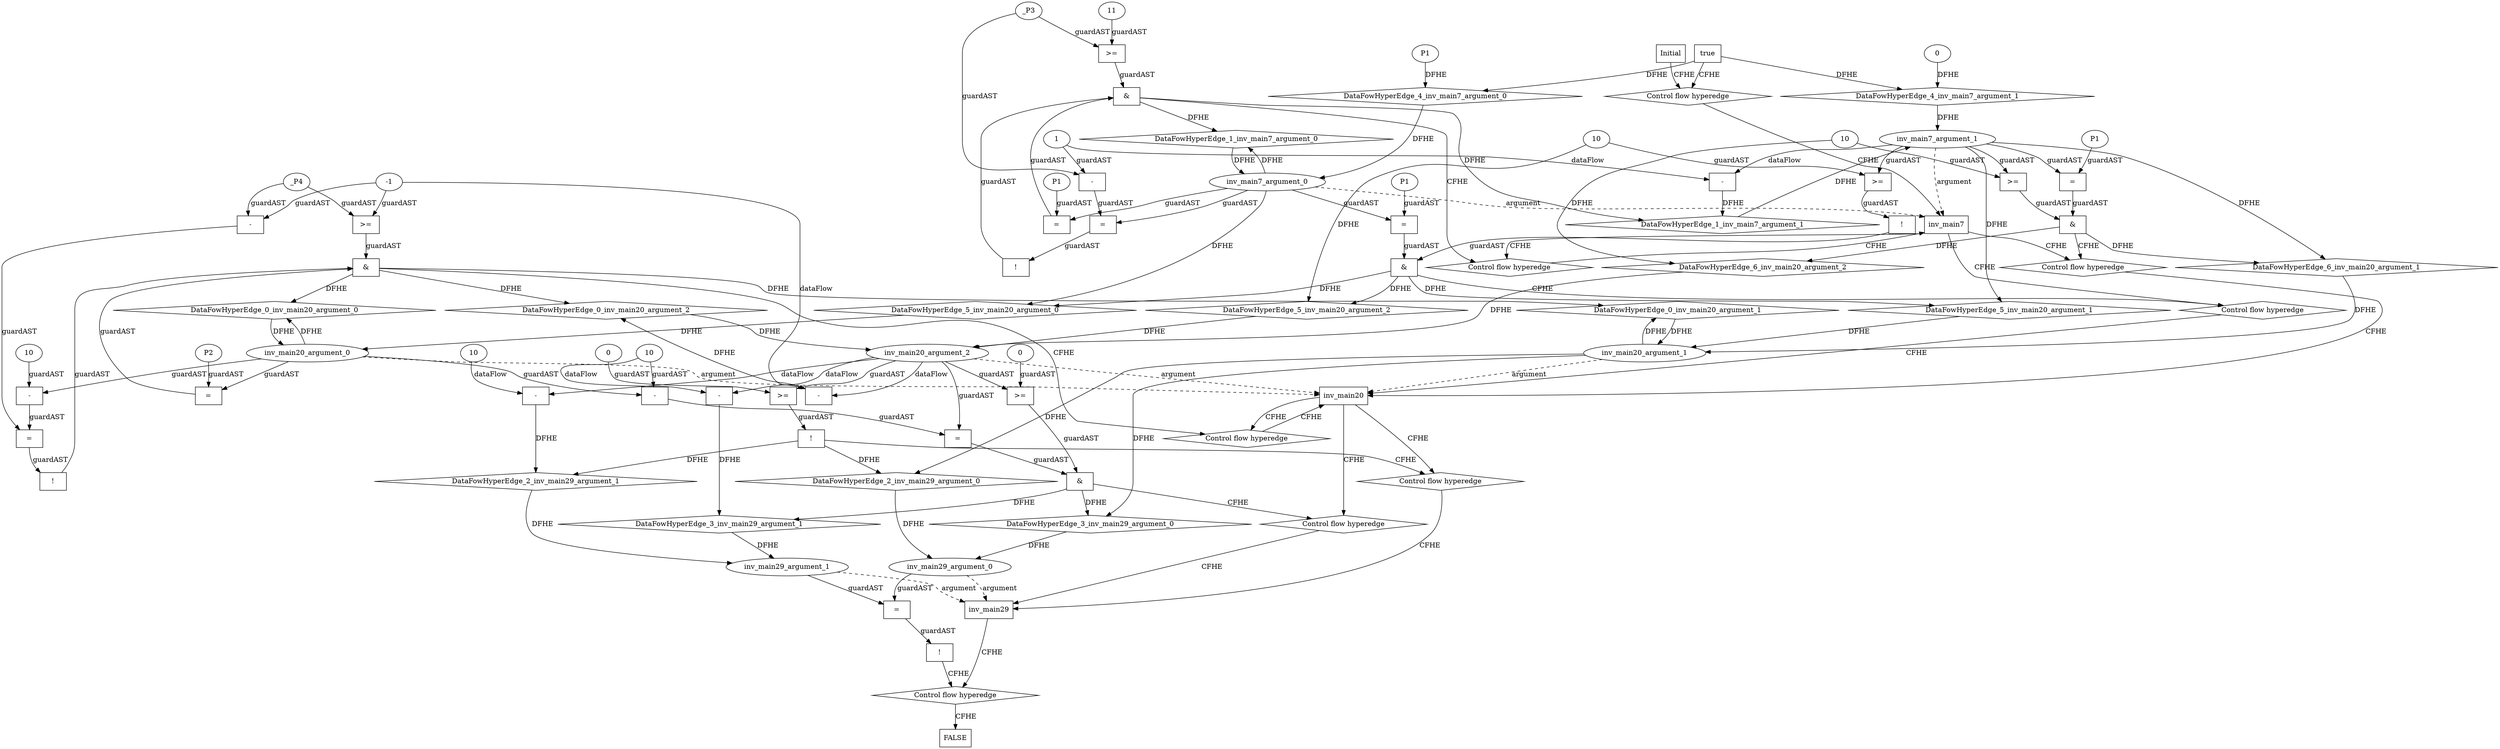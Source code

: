 digraph dag {
"inv_main20" [label="inv_main20" nodeName="inv_main20" class=CONTROL  shape="rect"];
"inv_main29" [label="inv_main29" nodeName="inv_main29" class=CONTROL  shape="rect"];
"inv_main7" [label="inv_main7" nodeName="inv_main7" class=CONTROL  shape="rect"];
FALSE [label="FALSE" nodeName=FALSE class=CONTROL  shape="rect"];
Initial [label="Initial" nodeName=Initial class=CONTROL  shape="rect"];
ControlFowHyperEdge_0 [label="Control flow hyperedge" nodeName=ControlFowHyperEdge_0 class=controlFlowHyperEdge shape="diamond"];
"inv_main20" -> ControlFowHyperEdge_0 [label="CFHE"]
ControlFowHyperEdge_0 -> "inv_main20" [label="CFHE"]
ControlFowHyperEdge_1 [label="Control flow hyperedge" nodeName=ControlFowHyperEdge_1 class=controlFlowHyperEdge shape="diamond"];
"inv_main7" -> ControlFowHyperEdge_1 [label="CFHE"]
ControlFowHyperEdge_1 -> "inv_main7" [label="CFHE"]
ControlFowHyperEdge_2 [label="Control flow hyperedge" nodeName=ControlFowHyperEdge_2 class=controlFlowHyperEdge shape="diamond"];
"inv_main20" -> ControlFowHyperEdge_2 [label="CFHE"]
ControlFowHyperEdge_2 -> "inv_main29" [label="CFHE"]
ControlFowHyperEdge_3 [label="Control flow hyperedge" nodeName=ControlFowHyperEdge_3 class=controlFlowHyperEdge shape="diamond"];
"inv_main20" -> ControlFowHyperEdge_3 [label="CFHE"]
ControlFowHyperEdge_3 -> "inv_main29" [label="CFHE"]
ControlFowHyperEdge_4 [label="Control flow hyperedge" nodeName=ControlFowHyperEdge_4 class=controlFlowHyperEdge shape="diamond"];
"Initial" -> ControlFowHyperEdge_4 [label="CFHE"]
ControlFowHyperEdge_4 -> "inv_main7" [label="CFHE"]
ControlFowHyperEdge_5 [label="Control flow hyperedge" nodeName=ControlFowHyperEdge_5 class=controlFlowHyperEdge shape="diamond"];
"inv_main7" -> ControlFowHyperEdge_5 [label="CFHE"]
ControlFowHyperEdge_5 -> "inv_main20" [label="CFHE"]
ControlFowHyperEdge_6 [label="Control flow hyperedge" nodeName=ControlFowHyperEdge_6 class=controlFlowHyperEdge shape="diamond"];
"inv_main7" -> ControlFowHyperEdge_6 [label="CFHE"]
ControlFowHyperEdge_6 -> "inv_main20" [label="CFHE"]
ControlFowHyperEdge_7 [label="Control flow hyperedge" nodeName=ControlFowHyperEdge_7 class=controlFlowHyperEdge shape="diamond"];
"inv_main29" -> ControlFowHyperEdge_7 [label="CFHE"]
ControlFowHyperEdge_7 -> "FALSE" [label="CFHE"]
"inv_main20_argument_0" [label="inv_main20_argument_0" nodeName=argument0 class=argument  head="inv_main20" shape="oval"];
"inv_main20_argument_0" -> "inv_main20"[label="argument" style="dashed"]
"inv_main20_argument_1" [label="inv_main20_argument_1" nodeName=argument1 class=argument  head="inv_main20" shape="oval"];
"inv_main20_argument_1" -> "inv_main20"[label="argument" style="dashed"]
"inv_main20_argument_2" [label="inv_main20_argument_2" nodeName=argument2 class=argument  head="inv_main20" shape="oval"];
"inv_main20_argument_2" -> "inv_main20"[label="argument" style="dashed"]
"inv_main7_argument_0" [label="inv_main7_argument_0" nodeName=argument0 class=argument  head="inv_main7" shape="oval"];
"inv_main7_argument_0" -> "inv_main7"[label="argument" style="dashed"]
"inv_main7_argument_1" [label="inv_main7_argument_1" nodeName=argument1 class=argument  head="inv_main7" shape="oval"];
"inv_main7_argument_1" -> "inv_main7"[label="argument" style="dashed"]
"inv_main29_argument_0" [label="inv_main29_argument_0" nodeName=argument0 class=argument  head="inv_main29" shape="oval"];
"inv_main29_argument_0" -> "inv_main29"[label="argument" style="dashed"]
"inv_main29_argument_1" [label="inv_main29_argument_1" nodeName=argument1 class=argument  head="inv_main29" shape="oval"];
"inv_main29_argument_1" -> "inv_main29"[label="argument" style="dashed"]

"xxxinv_main20___inv_main20_0xxx_and" [label="&" nodeName="xxxinv_main20___inv_main20_0xxx_and" class=Operator shape="rect"];
"xxxinv_main20___inv_main20_0xxxguard_0_node_0" [label="!" nodeName="xxxinv_main20___inv_main20_0xxxguard_0_node_0" class=Operator shape="rect"];
"xxxinv_main20___inv_main20_0xxxguard_0_node_1" [label="=" nodeName="xxxinv_main20___inv_main20_0xxxguard_0_node_1" class=Operator  shape="rect"];
"xxxinv_main20___inv_main20_0xxxguard_0_node_2" [label="-" nodeName="xxxinv_main20___inv_main20_0xxxguard_0_node_2" class= Operator shape="rect"];
"xxxinv_main20___inv_main20_0xxxguard_0_node_3" [label="_P4" nodeName="xxxinv_main20___inv_main20_0xxxguard_0_node_3" class=symbolicConstant ];
"xxxinv_main20___inv_main20_0xxxguard_0_node_5" [label="-" nodeName="xxxinv_main20___inv_main20_0xxxguard_0_node_5" class= Operator shape="rect"];
"xxxinv_main20___inv_main20_0xxxguard_0_node_6" [label="10" nodeName="xxxinv_main20___inv_main20_0xxxguard_0_node_6" class=IdealInt ];
"xxxinv_main20___inv_main20_0xxxguard_0_node_1" -> "xxxinv_main20___inv_main20_0xxxguard_0_node_0"[label="guardAST"]
"xxxinv_main20___inv_main20_0xxxguard_0_node_2" -> "xxxinv_main20___inv_main20_0xxxguard_0_node_1"[label="guardAST"]
"xxxinv_main20___inv_main20_0xxxguard_0_node_5" -> "xxxinv_main20___inv_main20_0xxxguard_0_node_1"[label="guardAST"]
"xxxinv_main20___inv_main20_0xxxguard_0_node_3" -> "xxxinv_main20___inv_main20_0xxxguard_0_node_2"[label="guardAST"]
"xxxinv_main20___inv_main20_0xxxdataFlow_0_node_2" -> "xxxinv_main20___inv_main20_0xxxguard_0_node_2"[label="guardAST"]
"xxxinv_main20___inv_main20_0xxxguard_0_node_6" -> "xxxinv_main20___inv_main20_0xxxguard_0_node_5"[label="guardAST"]
"inv_main20_argument_0" -> "xxxinv_main20___inv_main20_0xxxguard_0_node_5"[label="guardAST"]

"xxxinv_main20___inv_main20_0xxxguard_0_node_0" -> "xxxinv_main20___inv_main20_0xxx_and" [label="guardAST"];
"xxxinv_main20___inv_main20_0xxxguard1_node_0" [label=">=" nodeName="xxxinv_main20___inv_main20_0xxxguard1_node_0" class=Operator  shape="rect"];
"xxxinv_main20___inv_main20_0xxxguard_0_node_3" -> "xxxinv_main20___inv_main20_0xxxguard1_node_0"[label="guardAST"]
"xxxinv_main20___inv_main20_0xxxdataFlow_0_node_2" -> "xxxinv_main20___inv_main20_0xxxguard1_node_0"[label="guardAST"]

"xxxinv_main20___inv_main20_0xxxguard1_node_0" -> "xxxinv_main20___inv_main20_0xxx_and" [label="guardAST"];
"xxxinv_main20___inv_main20_0xxxguard2_node_0" [label="=" nodeName="xxxinv_main20___inv_main20_0xxxguard2_node_0" class=Operator  shape="rect"];
"xxxinv_main20___inv_main20_0xxxguard2_node_1" [label="P2" nodeName="xxxinv_main20___inv_main20_0xxxguard2_node_1" class=symbolicConstant ];
"xxxinv_main20___inv_main20_0xxxguard2_node_1" -> "xxxinv_main20___inv_main20_0xxxguard2_node_0"[label="guardAST"]
"inv_main20_argument_0" -> "xxxinv_main20___inv_main20_0xxxguard2_node_0"[label="guardAST"]

"xxxinv_main20___inv_main20_0xxxguard2_node_0" -> "xxxinv_main20___inv_main20_0xxx_and" [label="guardAST"];
"xxxinv_main20___inv_main20_0xxx_and" -> "ControlFowHyperEdge_0" [label="CFHE"];
"xxxinv_main20___inv_main20_0xxxdataFlow_0_node_0" [label="-" nodeName="xxxinv_main20___inv_main20_0xxxdataFlow_0_node_0" class= Operator shape="rect"];
"xxxinv_main20___inv_main20_0xxxdataFlow_0_node_2" [label="-1" nodeName="xxxinv_main20___inv_main20_0xxxdataFlow_0_node_2" class=IdealInt ];
"inv_main20_argument_2" -> "xxxinv_main20___inv_main20_0xxxdataFlow_0_node_0"[label="dataFlow"]
"xxxinv_main20___inv_main20_0xxxdataFlow_0_node_2" -> "xxxinv_main20___inv_main20_0xxxdataFlow_0_node_0"[label="dataFlow"]

"xxxinv_main7___inv_main7_1xxx_and" [label="&" nodeName="xxxinv_main7___inv_main7_1xxx_and" class=Operator shape="rect"];
"xxxinv_main7___inv_main7_1xxxguard_0_node_0" [label=">=" nodeName="xxxinv_main7___inv_main7_1xxxguard_0_node_0" class=Operator  shape="rect"];
"xxxinv_main7___inv_main7_1xxxguard_0_node_1" [label="11" nodeName="xxxinv_main7___inv_main7_1xxxguard_0_node_1" class=IdealInt ];
"xxxinv_main7___inv_main7_1xxxguard_0_node_2" [label="_P3" nodeName="xxxinv_main7___inv_main7_1xxxguard_0_node_2" class=symbolicConstant ];
"xxxinv_main7___inv_main7_1xxxguard_0_node_1" -> "xxxinv_main7___inv_main7_1xxxguard_0_node_0"[label="guardAST"]
"xxxinv_main7___inv_main7_1xxxguard_0_node_2" -> "xxxinv_main7___inv_main7_1xxxguard_0_node_0"[label="guardAST"]

"xxxinv_main7___inv_main7_1xxxguard_0_node_0" -> "xxxinv_main7___inv_main7_1xxx_and" [label="guardAST"];
"xxxinv_main7___inv_main7_1xxxguard1_node_0" [label="!" nodeName="xxxinv_main7___inv_main7_1xxxguard1_node_0" class=Operator shape="rect"];
"xxxinv_main7___inv_main7_1xxxguard1_node_1" [label="=" nodeName="xxxinv_main7___inv_main7_1xxxguard1_node_1" class=Operator  shape="rect"];
"xxxinv_main7___inv_main7_1xxxguard1_node_2" [label="-" nodeName="xxxinv_main7___inv_main7_1xxxguard1_node_2" class= Operator shape="rect"];
"xxxinv_main7___inv_main7_1xxxguard1_node_1" -> "xxxinv_main7___inv_main7_1xxxguard1_node_0"[label="guardAST"]
"xxxinv_main7___inv_main7_1xxxguard1_node_2" -> "xxxinv_main7___inv_main7_1xxxguard1_node_1"[label="guardAST"]
"inv_main7_argument_0" -> "xxxinv_main7___inv_main7_1xxxguard1_node_1"[label="guardAST"]
"xxxinv_main7___inv_main7_1xxxguard_0_node_2" -> "xxxinv_main7___inv_main7_1xxxguard1_node_2"[label="guardAST"]
"xxxinv_main7___inv_main7_1xxxdataFlow_0_node_2" -> "xxxinv_main7___inv_main7_1xxxguard1_node_2"[label="guardAST"]

"xxxinv_main7___inv_main7_1xxxguard1_node_0" -> "xxxinv_main7___inv_main7_1xxx_and" [label="guardAST"];
"xxxinv_main7___inv_main7_1xxxguard2_node_0" [label="=" nodeName="xxxinv_main7___inv_main7_1xxxguard2_node_0" class=Operator  shape="rect"];
"xxxinv_main7___inv_main7_1xxxguard2_node_1" [label="P1" nodeName="xxxinv_main7___inv_main7_1xxxguard2_node_1" class=symbolicConstant ];
"xxxinv_main7___inv_main7_1xxxguard2_node_1" -> "xxxinv_main7___inv_main7_1xxxguard2_node_0"[label="guardAST"]
"inv_main7_argument_0" -> "xxxinv_main7___inv_main7_1xxxguard2_node_0"[label="guardAST"]

"xxxinv_main7___inv_main7_1xxxguard2_node_0" -> "xxxinv_main7___inv_main7_1xxx_and" [label="guardAST"];
"xxxinv_main7___inv_main7_1xxx_and" -> "ControlFowHyperEdge_1" [label="CFHE"];
"xxxinv_main7___inv_main7_1xxxdataFlow_0_node_0" [label="-" nodeName="xxxinv_main7___inv_main7_1xxxdataFlow_0_node_0" class= Operator shape="rect"];
"xxxinv_main7___inv_main7_1xxxdataFlow_0_node_2" [label="1" nodeName="xxxinv_main7___inv_main7_1xxxdataFlow_0_node_2" class=IdealInt ];
"inv_main7_argument_1" -> "xxxinv_main7___inv_main7_1xxxdataFlow_0_node_0"[label="dataFlow"]
"xxxinv_main7___inv_main7_1xxxdataFlow_0_node_2" -> "xxxinv_main7___inv_main7_1xxxdataFlow_0_node_0"[label="dataFlow"]

"xxxinv_main29___inv_main20_2xxxguard_0_node_0" [label="!" nodeName="xxxinv_main29___inv_main20_2xxxguard_0_node_0" class=Operator shape="rect"];
"xxxinv_main29___inv_main20_2xxxguard_0_node_1" [label=">=" nodeName="xxxinv_main29___inv_main20_2xxxguard_0_node_1" class=Operator  shape="rect"];
"xxxinv_main29___inv_main20_2xxxguard_0_node_3" [label="0" nodeName="xxxinv_main29___inv_main20_2xxxguard_0_node_3" class=IdealInt ];
"xxxinv_main29___inv_main20_2xxxguard_0_node_1" -> "xxxinv_main29___inv_main20_2xxxguard_0_node_0"[label="guardAST"]
"inv_main20_argument_2" -> "xxxinv_main29___inv_main20_2xxxguard_0_node_1"[label="guardAST"]
"xxxinv_main29___inv_main20_2xxxguard_0_node_3" -> "xxxinv_main29___inv_main20_2xxxguard_0_node_1"[label="guardAST"]

"xxxinv_main29___inv_main20_2xxxguard_0_node_0" -> "ControlFowHyperEdge_2" [label="CFHE"];
"xxxinv_main29___inv_main20_2xxxdataFlow_0_node_0" [label="-" nodeName="xxxinv_main29___inv_main20_2xxxdataFlow_0_node_0" class= Operator shape="rect"];
"xxxinv_main29___inv_main20_2xxxdataFlow_0_node_1" [label="10" nodeName="xxxinv_main29___inv_main20_2xxxdataFlow_0_node_1" class=IdealInt ];
"xxxinv_main29___inv_main20_2xxxdataFlow_0_node_1" -> "xxxinv_main29___inv_main20_2xxxdataFlow_0_node_0"[label="dataFlow"]
"inv_main20_argument_2" -> "xxxinv_main29___inv_main20_2xxxdataFlow_0_node_0"[label="dataFlow"]

"xxxinv_main29___inv_main20_3xxx_and" [label="&" nodeName="xxxinv_main29___inv_main20_3xxx_and" class=Operator shape="rect"];
"xxxinv_main29___inv_main20_3xxxguard_0_node_0" [label=">=" nodeName="xxxinv_main29___inv_main20_3xxxguard_0_node_0" class=Operator  shape="rect"];
"xxxinv_main29___inv_main20_3xxxguard_0_node_2" [label="0" nodeName="xxxinv_main29___inv_main20_3xxxguard_0_node_2" class=IdealInt ];
"inv_main20_argument_2" -> "xxxinv_main29___inv_main20_3xxxguard_0_node_0"[label="guardAST"]
"xxxinv_main29___inv_main20_3xxxguard_0_node_2" -> "xxxinv_main29___inv_main20_3xxxguard_0_node_0"[label="guardAST"]

"xxxinv_main29___inv_main20_3xxxguard_0_node_0" -> "xxxinv_main29___inv_main20_3xxx_and" [label="guardAST"];
"xxxinv_main29___inv_main20_3xxxguard1_node_0" [label="=" nodeName="xxxinv_main29___inv_main20_3xxxguard1_node_0" class=Operator  shape="rect"];
"xxxinv_main29___inv_main20_3xxxguard1_node_2" [label="-" nodeName="xxxinv_main29___inv_main20_3xxxguard1_node_2" class= Operator shape="rect"];
"inv_main20_argument_2" -> "xxxinv_main29___inv_main20_3xxxguard1_node_0"[label="guardAST"]
"xxxinv_main29___inv_main20_3xxxguard1_node_2" -> "xxxinv_main29___inv_main20_3xxxguard1_node_0"[label="guardAST"]
"xxxinv_main29___inv_main20_3xxxdataFlow_0_node_1" -> "xxxinv_main29___inv_main20_3xxxguard1_node_2"[label="guardAST"]
"inv_main20_argument_0" -> "xxxinv_main29___inv_main20_3xxxguard1_node_2"[label="guardAST"]

"xxxinv_main29___inv_main20_3xxxguard1_node_0" -> "xxxinv_main29___inv_main20_3xxx_and" [label="guardAST"];
"xxxinv_main29___inv_main20_3xxx_and" -> "ControlFowHyperEdge_3" [label="CFHE"];
"xxxinv_main29___inv_main20_3xxxdataFlow_0_node_0" [label="-" nodeName="xxxinv_main29___inv_main20_3xxxdataFlow_0_node_0" class= Operator shape="rect"];
"xxxinv_main29___inv_main20_3xxxdataFlow_0_node_1" [label="10" nodeName="xxxinv_main29___inv_main20_3xxxdataFlow_0_node_1" class=IdealInt ];
"xxxinv_main29___inv_main20_3xxxdataFlow_0_node_1" -> "xxxinv_main29___inv_main20_3xxxdataFlow_0_node_0"[label="dataFlow"]
"inv_main20_argument_2" -> "xxxinv_main29___inv_main20_3xxxdataFlow_0_node_0"[label="dataFlow"]

"true_4" [label="true" nodeName="true_4" class=true shape="rect"];
"true_4" -> "ControlFowHyperEdge_4" [label="CFHE"];
"xxxinv_main7___Initial_4xxxdataFlow_0_node_0" [label="P1" nodeName="xxxinv_main7___Initial_4xxxdataFlow_0_node_0" class=symbolicConstant ];

"xxxinv_main7___Initial_4xxxdataFlow1_node_0" [label="0" nodeName="xxxinv_main7___Initial_4xxxdataFlow1_node_0" class=IdealInt ];

"xxxinv_main20___inv_main7_5xxx_and" [label="&" nodeName="xxxinv_main20___inv_main7_5xxx_and" class=Operator shape="rect"];
"xxxinv_main20___inv_main7_5xxxguard_0_node_0" [label="!" nodeName="xxxinv_main20___inv_main7_5xxxguard_0_node_0" class=Operator shape="rect"];
"xxxinv_main20___inv_main7_5xxxguard_0_node_1" [label=">=" nodeName="xxxinv_main20___inv_main7_5xxxguard_0_node_1" class=Operator  shape="rect"];
"xxxinv_main20___inv_main7_5xxxguard_0_node_1" -> "xxxinv_main20___inv_main7_5xxxguard_0_node_0"[label="guardAST"]
"xxxinv_main20___inv_main7_5xxxdataFlow_0_node_0" -> "xxxinv_main20___inv_main7_5xxxguard_0_node_1"[label="guardAST"]
"inv_main7_argument_1" -> "xxxinv_main20___inv_main7_5xxxguard_0_node_1"[label="guardAST"]

"xxxinv_main20___inv_main7_5xxxguard_0_node_0" -> "xxxinv_main20___inv_main7_5xxx_and" [label="guardAST"];
"xxxinv_main20___inv_main7_5xxxguard1_node_0" [label="=" nodeName="xxxinv_main20___inv_main7_5xxxguard1_node_0" class=Operator  shape="rect"];
"xxxinv_main20___inv_main7_5xxxguard1_node_1" [label="P1" nodeName="xxxinv_main20___inv_main7_5xxxguard1_node_1" class=symbolicConstant ];
"xxxinv_main20___inv_main7_5xxxguard1_node_1" -> "xxxinv_main20___inv_main7_5xxxguard1_node_0"[label="guardAST"]
"inv_main7_argument_0" -> "xxxinv_main20___inv_main7_5xxxguard1_node_0"[label="guardAST"]

"xxxinv_main20___inv_main7_5xxxguard1_node_0" -> "xxxinv_main20___inv_main7_5xxx_and" [label="guardAST"];
"xxxinv_main20___inv_main7_5xxx_and" -> "ControlFowHyperEdge_5" [label="CFHE"];
"xxxinv_main20___inv_main7_5xxxdataFlow_0_node_0" [label="10" nodeName="xxxinv_main20___inv_main7_5xxxdataFlow_0_node_0" class=IdealInt ];

"xxxinv_main20___inv_main7_6xxx_and" [label="&" nodeName="xxxinv_main20___inv_main7_6xxx_and" class=Operator shape="rect"];
"xxxinv_main20___inv_main7_6xxxguard_0_node_0" [label=">=" nodeName="xxxinv_main20___inv_main7_6xxxguard_0_node_0" class=Operator  shape="rect"];
"xxxinv_main20___inv_main7_6xxxdataFlow1_node_0" -> "xxxinv_main20___inv_main7_6xxxguard_0_node_0"[label="guardAST"]
"inv_main7_argument_1" -> "xxxinv_main20___inv_main7_6xxxguard_0_node_0"[label="guardAST"]

"xxxinv_main20___inv_main7_6xxxguard_0_node_0" -> "xxxinv_main20___inv_main7_6xxx_and" [label="guardAST"];
"xxxinv_main20___inv_main7_6xxxguard1_node_0" [label="=" nodeName="xxxinv_main20___inv_main7_6xxxguard1_node_0" class=Operator  shape="rect"];
"xxxinv_main20___inv_main7_6xxxguard1_node_1" [label="P1" nodeName="xxxinv_main20___inv_main7_6xxxguard1_node_1" class=symbolicConstant ];
"xxxinv_main20___inv_main7_6xxxguard1_node_1" -> "xxxinv_main20___inv_main7_6xxxguard1_node_0"[label="guardAST"]
"inv_main7_argument_1" -> "xxxinv_main20___inv_main7_6xxxguard1_node_0"[label="guardAST"]

"xxxinv_main20___inv_main7_6xxxguard1_node_0" -> "xxxinv_main20___inv_main7_6xxx_and" [label="guardAST"];
"xxxinv_main20___inv_main7_6xxx_and" -> "ControlFowHyperEdge_6" [label="CFHE"];

"xxxinv_main20___inv_main7_6xxxdataFlow1_node_0" [label="10" nodeName="xxxinv_main20___inv_main7_6xxxdataFlow1_node_0" class=IdealInt ];

"xxxFALSE___inv_main29_7xxxguard_0_node_0" [label="!" nodeName="xxxFALSE___inv_main29_7xxxguard_0_node_0" class=Operator shape="rect"];
"xxxFALSE___inv_main29_7xxxguard_0_node_1" [label="=" nodeName="xxxFALSE___inv_main29_7xxxguard_0_node_1" class=Operator  shape="rect"];
"xxxFALSE___inv_main29_7xxxguard_0_node_1" -> "xxxFALSE___inv_main29_7xxxguard_0_node_0"[label="guardAST"]
"inv_main29_argument_0" -> "xxxFALSE___inv_main29_7xxxguard_0_node_1"[label="guardAST"]
"inv_main29_argument_1" -> "xxxFALSE___inv_main29_7xxxguard_0_node_1"[label="guardAST"]

"xxxFALSE___inv_main29_7xxxguard_0_node_0" -> "ControlFowHyperEdge_7" [label="CFHE"];
"inv_main20_argument_0" -> "DataFowHyperEdge_0_inv_main20_argument_0"[label="DFHE"]
"DataFowHyperEdge_0_inv_main20_argument_0" [label="DataFowHyperEdge_0_inv_main20_argument_0" nodeName="DataFowHyperEdge_0_inv_main20_argument_0" class=DataFlowHyperedge shape="diamond"];
"DataFowHyperEdge_0_inv_main20_argument_0" -> "inv_main20_argument_0"[label="DFHE"]
"xxxinv_main20___inv_main20_0xxx_and" -> "DataFowHyperEdge_0_inv_main20_argument_0"[label="DFHE"]
"inv_main20_argument_1" -> "DataFowHyperEdge_0_inv_main20_argument_1"[label="DFHE"]
"DataFowHyperEdge_0_inv_main20_argument_1" [label="DataFowHyperEdge_0_inv_main20_argument_1" nodeName="DataFowHyperEdge_0_inv_main20_argument_1" class=DataFlowHyperedge shape="diamond"];
"DataFowHyperEdge_0_inv_main20_argument_1" -> "inv_main20_argument_1"[label="DFHE"]
"xxxinv_main20___inv_main20_0xxx_and" -> "DataFowHyperEdge_0_inv_main20_argument_1"[label="DFHE"]
"inv_main7_argument_0" -> "DataFowHyperEdge_1_inv_main7_argument_0"[label="DFHE"]
"DataFowHyperEdge_1_inv_main7_argument_0" [label="DataFowHyperEdge_1_inv_main7_argument_0" nodeName="DataFowHyperEdge_1_inv_main7_argument_0" class=DataFlowHyperedge shape="diamond"];
"DataFowHyperEdge_1_inv_main7_argument_0" -> "inv_main7_argument_0"[label="DFHE"]
"xxxinv_main7___inv_main7_1xxx_and" -> "DataFowHyperEdge_1_inv_main7_argument_0"[label="DFHE"]
"inv_main20_argument_1" -> "DataFowHyperEdge_2_inv_main29_argument_0"[label="DFHE"]
"DataFowHyperEdge_2_inv_main29_argument_0" [label="DataFowHyperEdge_2_inv_main29_argument_0" nodeName="DataFowHyperEdge_2_inv_main29_argument_0" class=DataFlowHyperedge shape="diamond"];
"DataFowHyperEdge_2_inv_main29_argument_0" -> "inv_main29_argument_0"[label="DFHE"]
"xxxinv_main29___inv_main20_2xxxguard_0_node_0" -> "DataFowHyperEdge_2_inv_main29_argument_0"[label="DFHE"]
"inv_main20_argument_1" -> "DataFowHyperEdge_3_inv_main29_argument_0"[label="DFHE"]
"DataFowHyperEdge_3_inv_main29_argument_0" [label="DataFowHyperEdge_3_inv_main29_argument_0" nodeName="DataFowHyperEdge_3_inv_main29_argument_0" class=DataFlowHyperedge shape="diamond"];
"DataFowHyperEdge_3_inv_main29_argument_0" -> "inv_main29_argument_0"[label="DFHE"]
"xxxinv_main29___inv_main20_3xxx_and" -> "DataFowHyperEdge_3_inv_main29_argument_0"[label="DFHE"]
"inv_main7_argument_0" -> "DataFowHyperEdge_5_inv_main20_argument_0"[label="DFHE"]
"DataFowHyperEdge_5_inv_main20_argument_0" [label="DataFowHyperEdge_5_inv_main20_argument_0" nodeName="DataFowHyperEdge_5_inv_main20_argument_0" class=DataFlowHyperedge shape="diamond"];
"DataFowHyperEdge_5_inv_main20_argument_0" -> "inv_main20_argument_0"[label="DFHE"]
"xxxinv_main20___inv_main7_5xxx_and" -> "DataFowHyperEdge_5_inv_main20_argument_0"[label="DFHE"]
"inv_main7_argument_1" -> "DataFowHyperEdge_5_inv_main20_argument_1"[label="DFHE"]
"DataFowHyperEdge_5_inv_main20_argument_1" [label="DataFowHyperEdge_5_inv_main20_argument_1" nodeName="DataFowHyperEdge_5_inv_main20_argument_1" class=DataFlowHyperedge shape="diamond"];
"DataFowHyperEdge_5_inv_main20_argument_1" -> "inv_main20_argument_1"[label="DFHE"]
"xxxinv_main20___inv_main7_5xxx_and" -> "DataFowHyperEdge_5_inv_main20_argument_1"[label="DFHE"]
"DataFowHyperEdge_0_inv_main20_argument_2" [label="DataFowHyperEdge_0_inv_main20_argument_2" nodeName="DataFowHyperEdge_0_inv_main20_argument_2" class=DataFlowHyperedge shape="diamond"];
"DataFowHyperEdge_0_inv_main20_argument_2" -> "inv_main20_argument_2"[label="DFHE"]
"xxxinv_main20___inv_main20_0xxx_and" -> "DataFowHyperEdge_0_inv_main20_argument_2"[label="DFHE"]
"xxxinv_main20___inv_main20_0xxxdataFlow_0_node_0" -> "DataFowHyperEdge_0_inv_main20_argument_2" [label="DFHE"];
"DataFowHyperEdge_1_inv_main7_argument_1" [label="DataFowHyperEdge_1_inv_main7_argument_1" nodeName="DataFowHyperEdge_1_inv_main7_argument_1" class=DataFlowHyperedge shape="diamond"];
"DataFowHyperEdge_1_inv_main7_argument_1" -> "inv_main7_argument_1"[label="DFHE"]
"xxxinv_main7___inv_main7_1xxx_and" -> "DataFowHyperEdge_1_inv_main7_argument_1"[label="DFHE"]
"xxxinv_main7___inv_main7_1xxxdataFlow_0_node_0" -> "DataFowHyperEdge_1_inv_main7_argument_1" [label="DFHE"];
"DataFowHyperEdge_2_inv_main29_argument_1" [label="DataFowHyperEdge_2_inv_main29_argument_1" nodeName="DataFowHyperEdge_2_inv_main29_argument_1" class=DataFlowHyperedge shape="diamond"];
"DataFowHyperEdge_2_inv_main29_argument_1" -> "inv_main29_argument_1"[label="DFHE"]
"xxxinv_main29___inv_main20_2xxxguard_0_node_0" -> "DataFowHyperEdge_2_inv_main29_argument_1"[label="DFHE"]
"xxxinv_main29___inv_main20_2xxxdataFlow_0_node_0" -> "DataFowHyperEdge_2_inv_main29_argument_1" [label="DFHE"];
"DataFowHyperEdge_3_inv_main29_argument_1" [label="DataFowHyperEdge_3_inv_main29_argument_1" nodeName="DataFowHyperEdge_3_inv_main29_argument_1" class=DataFlowHyperedge shape="diamond"];
"DataFowHyperEdge_3_inv_main29_argument_1" -> "inv_main29_argument_1"[label="DFHE"]
"xxxinv_main29___inv_main20_3xxx_and" -> "DataFowHyperEdge_3_inv_main29_argument_1"[label="DFHE"]
"xxxinv_main29___inv_main20_3xxxdataFlow_0_node_0" -> "DataFowHyperEdge_3_inv_main29_argument_1" [label="DFHE"];
"DataFowHyperEdge_4_inv_main7_argument_0" [label="DataFowHyperEdge_4_inv_main7_argument_0" nodeName="DataFowHyperEdge_4_inv_main7_argument_0" class=DataFlowHyperedge shape="diamond"];
"DataFowHyperEdge_4_inv_main7_argument_0" -> "inv_main7_argument_0"[label="DFHE"]
"true_4" -> "DataFowHyperEdge_4_inv_main7_argument_0" [label="DFHE"];
"xxxinv_main7___Initial_4xxxdataFlow_0_node_0" -> "DataFowHyperEdge_4_inv_main7_argument_0" [label="DFHE"];
"DataFowHyperEdge_4_inv_main7_argument_1" [label="DataFowHyperEdge_4_inv_main7_argument_1" nodeName="DataFowHyperEdge_4_inv_main7_argument_1" class=DataFlowHyperedge shape="diamond"];
"DataFowHyperEdge_4_inv_main7_argument_1" -> "inv_main7_argument_1"[label="DFHE"]
"true_4" -> "DataFowHyperEdge_4_inv_main7_argument_1" [label="DFHE"];
"xxxinv_main7___Initial_4xxxdataFlow1_node_0" -> "DataFowHyperEdge_4_inv_main7_argument_1" [label="DFHE"];
"DataFowHyperEdge_5_inv_main20_argument_2" [label="DataFowHyperEdge_5_inv_main20_argument_2" nodeName="DataFowHyperEdge_5_inv_main20_argument_2" class=DataFlowHyperedge shape="diamond"];
"DataFowHyperEdge_5_inv_main20_argument_2" -> "inv_main20_argument_2"[label="DFHE"]
"xxxinv_main20___inv_main7_5xxx_and" -> "DataFowHyperEdge_5_inv_main20_argument_2"[label="DFHE"]
"xxxinv_main20___inv_main7_5xxxdataFlow_0_node_0" -> "DataFowHyperEdge_5_inv_main20_argument_2" [label="DFHE"];
"DataFowHyperEdge_6_inv_main20_argument_1" [label="DataFowHyperEdge_6_inv_main20_argument_1" nodeName="DataFowHyperEdge_6_inv_main20_argument_1" class=DataFlowHyperedge shape="diamond"];
"DataFowHyperEdge_6_inv_main20_argument_1" -> "inv_main20_argument_1"[label="DFHE"]
"xxxinv_main20___inv_main7_6xxx_and" -> "DataFowHyperEdge_6_inv_main20_argument_1"[label="DFHE"]
"inv_main7_argument_1" -> "DataFowHyperEdge_6_inv_main20_argument_1" [label="DFHE"];
"DataFowHyperEdge_6_inv_main20_argument_2" [label="DataFowHyperEdge_6_inv_main20_argument_2" nodeName="DataFowHyperEdge_6_inv_main20_argument_2" class=DataFlowHyperedge shape="diamond"];
"DataFowHyperEdge_6_inv_main20_argument_2" -> "inv_main20_argument_2"[label="DFHE"]
"xxxinv_main20___inv_main7_6xxx_and" -> "DataFowHyperEdge_6_inv_main20_argument_2"[label="DFHE"]
"xxxinv_main20___inv_main7_6xxxdataFlow1_node_0" -> "DataFowHyperEdge_6_inv_main20_argument_2" [label="DFHE"];




}
